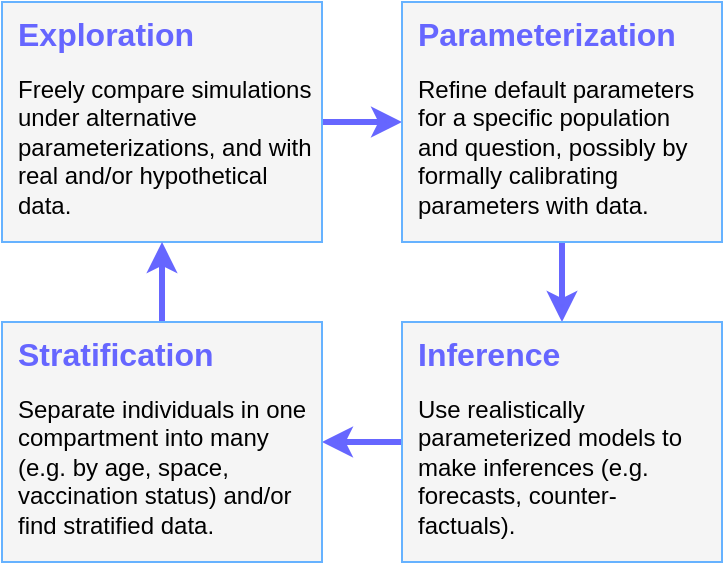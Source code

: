 <mxfile version="23.0.2" type="device">
  <diagram name="Page-1" id="ISXrM8oeW6P4OrQyJGqR">
    <mxGraphModel dx="636" dy="466" grid="1" gridSize="10" guides="1" tooltips="1" connect="1" arrows="1" fold="1" page="1" pageScale="1" pageWidth="850" pageHeight="1100" background="none" math="0" shadow="0">
      <root>
        <mxCell id="0" />
        <mxCell id="1" parent="0" />
        <mxCell id="Bm1MNQhXLhMLNL4FzW_Y-16" style="edgeStyle=orthogonalEdgeStyle;rounded=0;orthogonalLoop=1;jettySize=auto;html=1;exitX=1;exitY=0.5;exitDx=0;exitDy=0;entryX=0;entryY=0.5;entryDx=0;entryDy=0;horizontal=1;spacingTop=6;align=left;spacingLeft=6;jumpSize=8;strokeWidth=3;strokeColor=#6666FF;fillColor=#f5f5f5;" edge="1" parent="1" source="Bm1MNQhXLhMLNL4FzW_Y-2" target="Bm1MNQhXLhMLNL4FzW_Y-3">
          <mxGeometry relative="1" as="geometry" />
        </mxCell>
        <mxCell id="Bm1MNQhXLhMLNL4FzW_Y-2" value="&lt;font style=&quot;font-size: 16px;&quot;&gt;&lt;b style=&quot;font-size: 16px;&quot;&gt;&lt;font style=&quot;font-size: 16px;&quot; color=&quot;#6666ff&quot;&gt;Exploration&lt;/font&gt;&lt;/b&gt;&lt;/font&gt;" style="rounded=0;whiteSpace=wrap;html=1;verticalAlign=top;horizontal=1;spacingTop=0;fontSize=16;align=left;spacingLeft=6;fillColor=#f5f5f5;fontColor=#333333;strokeColor=#66B2FF;" vertex="1" parent="1">
          <mxGeometry width="160" height="120" as="geometry" />
        </mxCell>
        <mxCell id="Bm1MNQhXLhMLNL4FzW_Y-17" style="edgeStyle=orthogonalEdgeStyle;rounded=0;orthogonalLoop=1;jettySize=auto;html=1;exitX=0.5;exitY=1;exitDx=0;exitDy=0;entryX=0.5;entryY=0;entryDx=0;entryDy=0;horizontal=1;spacingTop=6;align=left;spacingLeft=6;jumpSize=8;strokeWidth=3;strokeColor=#6666FF;fillColor=#f5f5f5;" edge="1" parent="1" source="Bm1MNQhXLhMLNL4FzW_Y-3" target="Bm1MNQhXLhMLNL4FzW_Y-4">
          <mxGeometry relative="1" as="geometry" />
        </mxCell>
        <mxCell id="Bm1MNQhXLhMLNL4FzW_Y-3" value="&lt;font style=&quot;font-size: 16px;&quot;&gt;&lt;font style=&quot;font-size: 16px;&quot; color=&quot;#6666ff&quot;&gt;&lt;b style=&quot;font-size: 16px;&quot;&gt;Parameterization&lt;/b&gt;&lt;/font&gt;&lt;br style=&quot;font-size: 16px;&quot;&gt;&lt;/font&gt;" style="rounded=0;whiteSpace=wrap;html=1;verticalAlign=top;horizontal=1;spacingTop=0;fontSize=16;align=left;spacingLeft=6;fillColor=#f5f5f5;fontColor=#333333;strokeColor=#66B2FF;" vertex="1" parent="1">
          <mxGeometry x="200" width="160" height="120" as="geometry" />
        </mxCell>
        <mxCell id="Bm1MNQhXLhMLNL4FzW_Y-18" style="edgeStyle=orthogonalEdgeStyle;rounded=0;orthogonalLoop=1;jettySize=auto;html=1;exitX=0;exitY=0.5;exitDx=0;exitDy=0;entryX=1;entryY=0.5;entryDx=0;entryDy=0;horizontal=1;spacingTop=6;align=left;spacingLeft=6;jumpSize=8;strokeWidth=3;strokeColor=#6666FF;fillColor=#f5f5f5;" edge="1" parent="1" source="Bm1MNQhXLhMLNL4FzW_Y-4" target="Bm1MNQhXLhMLNL4FzW_Y-5">
          <mxGeometry relative="1" as="geometry" />
        </mxCell>
        <mxCell id="Bm1MNQhXLhMLNL4FzW_Y-4" value="&lt;font style=&quot;font-size: 16px;&quot;&gt;&lt;b style=&quot;font-size: 16px;&quot;&gt;&lt;font style=&quot;font-size: 16px;&quot; color=&quot;#6666ff&quot;&gt;Inference&lt;/font&gt;&lt;/b&gt;&lt;/font&gt;" style="rounded=0;whiteSpace=wrap;html=1;verticalAlign=top;horizontal=1;spacingTop=0;fontSize=16;align=left;spacingLeft=6;fillColor=#f5f5f5;fontColor=#333333;strokeColor=#66B2FF;" vertex="1" parent="1">
          <mxGeometry x="200" y="160" width="160" height="120" as="geometry" />
        </mxCell>
        <mxCell id="Bm1MNQhXLhMLNL4FzW_Y-19" style="edgeStyle=orthogonalEdgeStyle;rounded=0;orthogonalLoop=1;jettySize=auto;html=1;exitX=0.5;exitY=0;exitDx=0;exitDy=0;entryX=0.5;entryY=1;entryDx=0;entryDy=0;horizontal=1;spacingTop=6;align=left;spacingLeft=6;jumpSize=8;strokeWidth=3;strokeColor=#6666FF;fillColor=#f5f5f5;" edge="1" parent="1" source="Bm1MNQhXLhMLNL4FzW_Y-5" target="Bm1MNQhXLhMLNL4FzW_Y-2">
          <mxGeometry relative="1" as="geometry" />
        </mxCell>
        <mxCell id="Bm1MNQhXLhMLNL4FzW_Y-5" value="&lt;font style=&quot;font-size: 16px;&quot;&gt;&lt;b style=&quot;font-size: 16px;&quot;&gt;&lt;font style=&quot;font-size: 16px;&quot; color=&quot;#6666ff&quot;&gt;Stratification&lt;/font&gt;&lt;/b&gt;&lt;br&gt;&lt;/font&gt;" style="rounded=0;whiteSpace=wrap;html=1;verticalAlign=top;horizontal=1;spacingTop=0;fontSize=16;align=left;spacingLeft=6;fillColor=#f5f5f5;fontColor=#333333;strokeColor=#66B2FF;" vertex="1" parent="1">
          <mxGeometry y="160" width="160" height="120" as="geometry" />
        </mxCell>
        <mxCell id="Bm1MNQhXLhMLNL4FzW_Y-20" value="Freely compare simulations under alternative parameterizations, and with real and/or hypothetical data." style="rounded=0;whiteSpace=wrap;html=1;strokeColor=none;fontSize=12;align=left;fillColor=none;verticalAlign=top;" vertex="1" parent="1">
          <mxGeometry x="6" y="30" width="149" height="80" as="geometry" />
        </mxCell>
        <mxCell id="Bm1MNQhXLhMLNL4FzW_Y-22" value="Separate individuals in one compartment into many (e.g. by age, space, vaccination status) and/or find stratified data." style="rounded=0;whiteSpace=wrap;html=1;strokeColor=none;fontSize=12;align=left;fillColor=none;verticalAlign=top;" vertex="1" parent="1">
          <mxGeometry x="6" y="190" width="149" height="80" as="geometry" />
        </mxCell>
        <mxCell id="Bm1MNQhXLhMLNL4FzW_Y-23" value="Use realistically parameterized models to make inferences (e.g. forecasts, counter-factuals)." style="rounded=0;whiteSpace=wrap;html=1;strokeColor=none;fontSize=12;align=left;fillColor=none;verticalAlign=top;" vertex="1" parent="1">
          <mxGeometry x="206" y="190" width="149" height="80" as="geometry" />
        </mxCell>
        <mxCell id="Bm1MNQhXLhMLNL4FzW_Y-29" value="Refine default parameters for a specific population and question, possibly by formally calibrating parameters with data." style="rounded=0;whiteSpace=wrap;html=1;strokeColor=none;fontSize=12;align=left;fillColor=none;verticalAlign=top;" vertex="1" parent="1">
          <mxGeometry x="206" y="30" width="149" height="80" as="geometry" />
        </mxCell>
      </root>
    </mxGraphModel>
  </diagram>
</mxfile>
